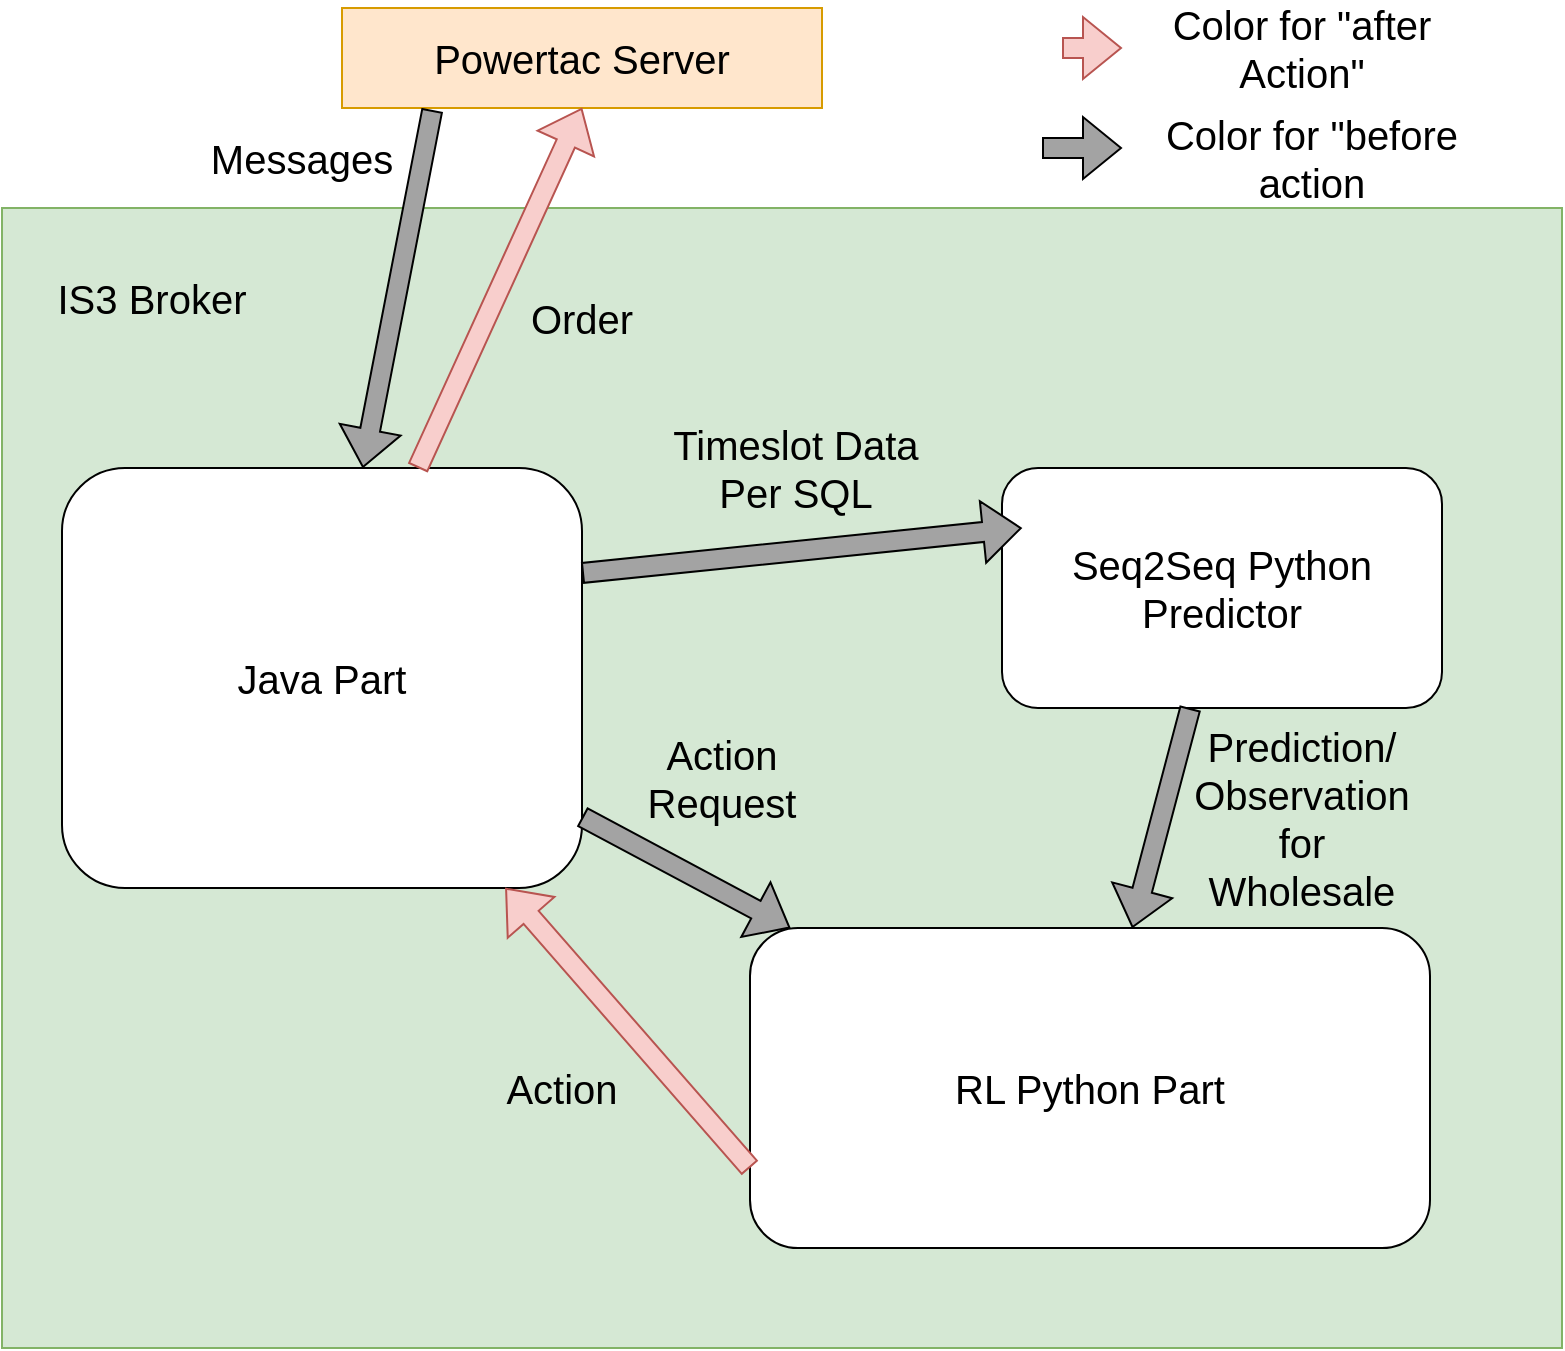 <mxfile version="20.2.6" type="github">
  <diagram id="ZNflzKaAC1sKStnK_mga" name="Seite-1">
    <mxGraphModel dx="1422" dy="780" grid="1" gridSize="10" guides="1" tooltips="1" connect="1" arrows="1" fold="1" page="1" pageScale="1" pageWidth="827" pageHeight="1169" math="0" shadow="0">
      <root>
        <mxCell id="0" />
        <mxCell id="1" parent="0" />
        <mxCell id="imS26jjorNC5Hw5l4eBf-1" value="&lt;font style=&quot;font-size: 20px;&quot;&gt;Powertac Server&lt;/font&gt;" style="rounded=0;whiteSpace=wrap;html=1;fillColor=#ffe6cc;strokeColor=#d79b00;" vertex="1" parent="1">
          <mxGeometry x="210" y="50" width="240" height="50" as="geometry" />
        </mxCell>
        <mxCell id="imS26jjorNC5Hw5l4eBf-2" value="" style="rounded=0;whiteSpace=wrap;html=1;fontSize=20;fillColor=#d5e8d4;strokeColor=#82b366;align=left;" vertex="1" parent="1">
          <mxGeometry x="40" y="150" width="780" height="570" as="geometry" />
        </mxCell>
        <mxCell id="imS26jjorNC5Hw5l4eBf-3" value="Java Part" style="rounded=1;whiteSpace=wrap;html=1;fontSize=20;" vertex="1" parent="1">
          <mxGeometry x="70" y="280" width="260" height="210" as="geometry" />
        </mxCell>
        <mxCell id="imS26jjorNC5Hw5l4eBf-4" value="IS3 Broker" style="text;html=1;strokeColor=none;fillColor=none;align=center;verticalAlign=middle;whiteSpace=wrap;rounded=0;fontSize=20;" vertex="1" parent="1">
          <mxGeometry x="60" y="180" width="110" height="30" as="geometry" />
        </mxCell>
        <mxCell id="imS26jjorNC5Hw5l4eBf-6" value="&lt;div&gt;Seq2Seq Python Predictor&lt;/div&gt;" style="rounded=1;whiteSpace=wrap;html=1;fontSize=20;" vertex="1" parent="1">
          <mxGeometry x="540" y="280" width="220" height="120" as="geometry" />
        </mxCell>
        <mxCell id="imS26jjorNC5Hw5l4eBf-7" value="RL Python Part" style="rounded=1;whiteSpace=wrap;html=1;fontSize=20;" vertex="1" parent="1">
          <mxGeometry x="414" y="510" width="340" height="160" as="geometry" />
        </mxCell>
        <mxCell id="imS26jjorNC5Hw5l4eBf-8" value="" style="shape=flexArrow;endArrow=classic;html=1;rounded=0;fontSize=20;exitX=0.188;exitY=1.02;exitDx=0;exitDy=0;exitPerimeter=0;fillColor=#A3A3A3;" edge="1" parent="1" source="imS26jjorNC5Hw5l4eBf-1" target="imS26jjorNC5Hw5l4eBf-3">
          <mxGeometry width="50" height="50" relative="1" as="geometry">
            <mxPoint x="340" y="420" as="sourcePoint" />
            <mxPoint x="390" y="370" as="targetPoint" />
          </mxGeometry>
        </mxCell>
        <mxCell id="imS26jjorNC5Hw5l4eBf-9" value="Messages" style="text;html=1;strokeColor=none;fillColor=none;align=center;verticalAlign=middle;whiteSpace=wrap;rounded=0;fontSize=20;" vertex="1" parent="1">
          <mxGeometry x="120" y="110" width="140" height="30" as="geometry" />
        </mxCell>
        <mxCell id="imS26jjorNC5Hw5l4eBf-11" value="" style="shape=flexArrow;endArrow=classic;html=1;rounded=0;fontSize=20;fillColor=#A3A3A3;entryX=0.045;entryY=0.25;entryDx=0;entryDy=0;entryPerimeter=0;exitX=1;exitY=0.25;exitDx=0;exitDy=0;" edge="1" parent="1" source="imS26jjorNC5Hw5l4eBf-3" target="imS26jjorNC5Hw5l4eBf-6">
          <mxGeometry width="50" height="50" relative="1" as="geometry">
            <mxPoint x="370" y="390" as="sourcePoint" />
            <mxPoint x="420" y="340" as="targetPoint" />
          </mxGeometry>
        </mxCell>
        <mxCell id="imS26jjorNC5Hw5l4eBf-12" value="&lt;div&gt;Timeslot Data&lt;/div&gt;&lt;div&gt;Per SQL&lt;/div&gt;" style="text;html=1;strokeColor=none;fillColor=none;align=center;verticalAlign=middle;whiteSpace=wrap;rounded=0;fontSize=20;" vertex="1" parent="1">
          <mxGeometry x="334" y="250" width="206" height="60" as="geometry" />
        </mxCell>
        <mxCell id="imS26jjorNC5Hw5l4eBf-13" value="&lt;div&gt;Prediction/&lt;/div&gt;&lt;div&gt;Observation for Wholesale&lt;br&gt;&lt;/div&gt;" style="text;html=1;strokeColor=none;fillColor=none;align=center;verticalAlign=middle;whiteSpace=wrap;rounded=0;fontSize=20;" vertex="1" parent="1">
          <mxGeometry x="660" y="420" width="60" height="70" as="geometry" />
        </mxCell>
        <mxCell id="imS26jjorNC5Hw5l4eBf-14" value="" style="shape=flexArrow;endArrow=classic;html=1;rounded=0;fontSize=20;fillColor=#A3A3A3;" edge="1" parent="1" source="imS26jjorNC5Hw5l4eBf-6" target="imS26jjorNC5Hw5l4eBf-7">
          <mxGeometry width="50" height="50" relative="1" as="geometry">
            <mxPoint x="660" y="480" as="sourcePoint" />
            <mxPoint x="710" y="430" as="targetPoint" />
          </mxGeometry>
        </mxCell>
        <mxCell id="imS26jjorNC5Hw5l4eBf-15" value="" style="shape=flexArrow;endArrow=classic;html=1;rounded=0;fontSize=20;fillColor=#A3A3A3;" edge="1" parent="1" source="imS26jjorNC5Hw5l4eBf-3" target="imS26jjorNC5Hw5l4eBf-7">
          <mxGeometry width="50" height="50" relative="1" as="geometry">
            <mxPoint x="340" y="420" as="sourcePoint" />
            <mxPoint x="390" y="370" as="targetPoint" />
          </mxGeometry>
        </mxCell>
        <mxCell id="imS26jjorNC5Hw5l4eBf-16" value="Action Request " style="text;html=1;strokeColor=none;fillColor=none;align=center;verticalAlign=middle;whiteSpace=wrap;rounded=0;fontSize=20;" vertex="1" parent="1">
          <mxGeometry x="370" y="420" width="60" height="30" as="geometry" />
        </mxCell>
        <mxCell id="imS26jjorNC5Hw5l4eBf-17" value="" style="shape=flexArrow;endArrow=classic;html=1;rounded=0;fontSize=20;fillColor=#f8cecc;exitX=0;exitY=0.75;exitDx=0;exitDy=0;strokeColor=#b85450;" edge="1" parent="1" source="imS26jjorNC5Hw5l4eBf-7" target="imS26jjorNC5Hw5l4eBf-3">
          <mxGeometry width="50" height="50" relative="1" as="geometry">
            <mxPoint x="270" y="600" as="sourcePoint" />
            <mxPoint x="320" y="550" as="targetPoint" />
          </mxGeometry>
        </mxCell>
        <mxCell id="imS26jjorNC5Hw5l4eBf-18" value="" style="shape=flexArrow;endArrow=classic;html=1;rounded=0;fontSize=20;fillColor=#f8cecc;entryX=0.5;entryY=1;entryDx=0;entryDy=0;strokeColor=#b85450;" edge="1" parent="1" source="imS26jjorNC5Hw5l4eBf-3" target="imS26jjorNC5Hw5l4eBf-1">
          <mxGeometry width="50" height="50" relative="1" as="geometry">
            <mxPoint x="320" y="260" as="sourcePoint" />
            <mxPoint x="370" y="210" as="targetPoint" />
          </mxGeometry>
        </mxCell>
        <mxCell id="imS26jjorNC5Hw5l4eBf-19" value="" style="shape=flexArrow;endArrow=classic;html=1;rounded=0;fontSize=20;fillColor=#f8cecc;strokeColor=#b85450;" edge="1" parent="1" target="imS26jjorNC5Hw5l4eBf-20">
          <mxGeometry width="50" height="50" relative="1" as="geometry">
            <mxPoint x="570" y="70" as="sourcePoint" />
            <mxPoint x="630" y="70" as="targetPoint" />
          </mxGeometry>
        </mxCell>
        <mxCell id="imS26jjorNC5Hw5l4eBf-20" value="Color for &quot;after Action&quot;" style="text;html=1;strokeColor=none;fillColor=none;align=center;verticalAlign=middle;whiteSpace=wrap;rounded=0;fontSize=20;" vertex="1" parent="1">
          <mxGeometry x="600" y="55" width="180" height="30" as="geometry" />
        </mxCell>
        <mxCell id="imS26jjorNC5Hw5l4eBf-21" value="" style="shape=flexArrow;endArrow=classic;html=1;rounded=0;fontSize=20;fillColor=#A3A3A3;" edge="1" parent="1">
          <mxGeometry width="50" height="50" relative="1" as="geometry">
            <mxPoint x="560" y="120" as="sourcePoint" />
            <mxPoint x="600" y="120" as="targetPoint" />
          </mxGeometry>
        </mxCell>
        <mxCell id="imS26jjorNC5Hw5l4eBf-22" value="Color for &quot;before action" style="text;html=1;strokeColor=none;fillColor=none;align=center;verticalAlign=middle;whiteSpace=wrap;rounded=0;fontSize=20;" vertex="1" parent="1">
          <mxGeometry x="620" y="110" width="150" height="30" as="geometry" />
        </mxCell>
        <mxCell id="imS26jjorNC5Hw5l4eBf-23" value="Order" style="text;html=1;strokeColor=none;fillColor=none;align=center;verticalAlign=middle;whiteSpace=wrap;rounded=0;fontSize=20;" vertex="1" parent="1">
          <mxGeometry x="300" y="190" width="60" height="30" as="geometry" />
        </mxCell>
        <mxCell id="imS26jjorNC5Hw5l4eBf-24" value="Action" style="text;html=1;strokeColor=none;fillColor=none;align=center;verticalAlign=middle;whiteSpace=wrap;rounded=0;fontSize=20;" vertex="1" parent="1">
          <mxGeometry x="290" y="575" width="60" height="30" as="geometry" />
        </mxCell>
      </root>
    </mxGraphModel>
  </diagram>
</mxfile>
